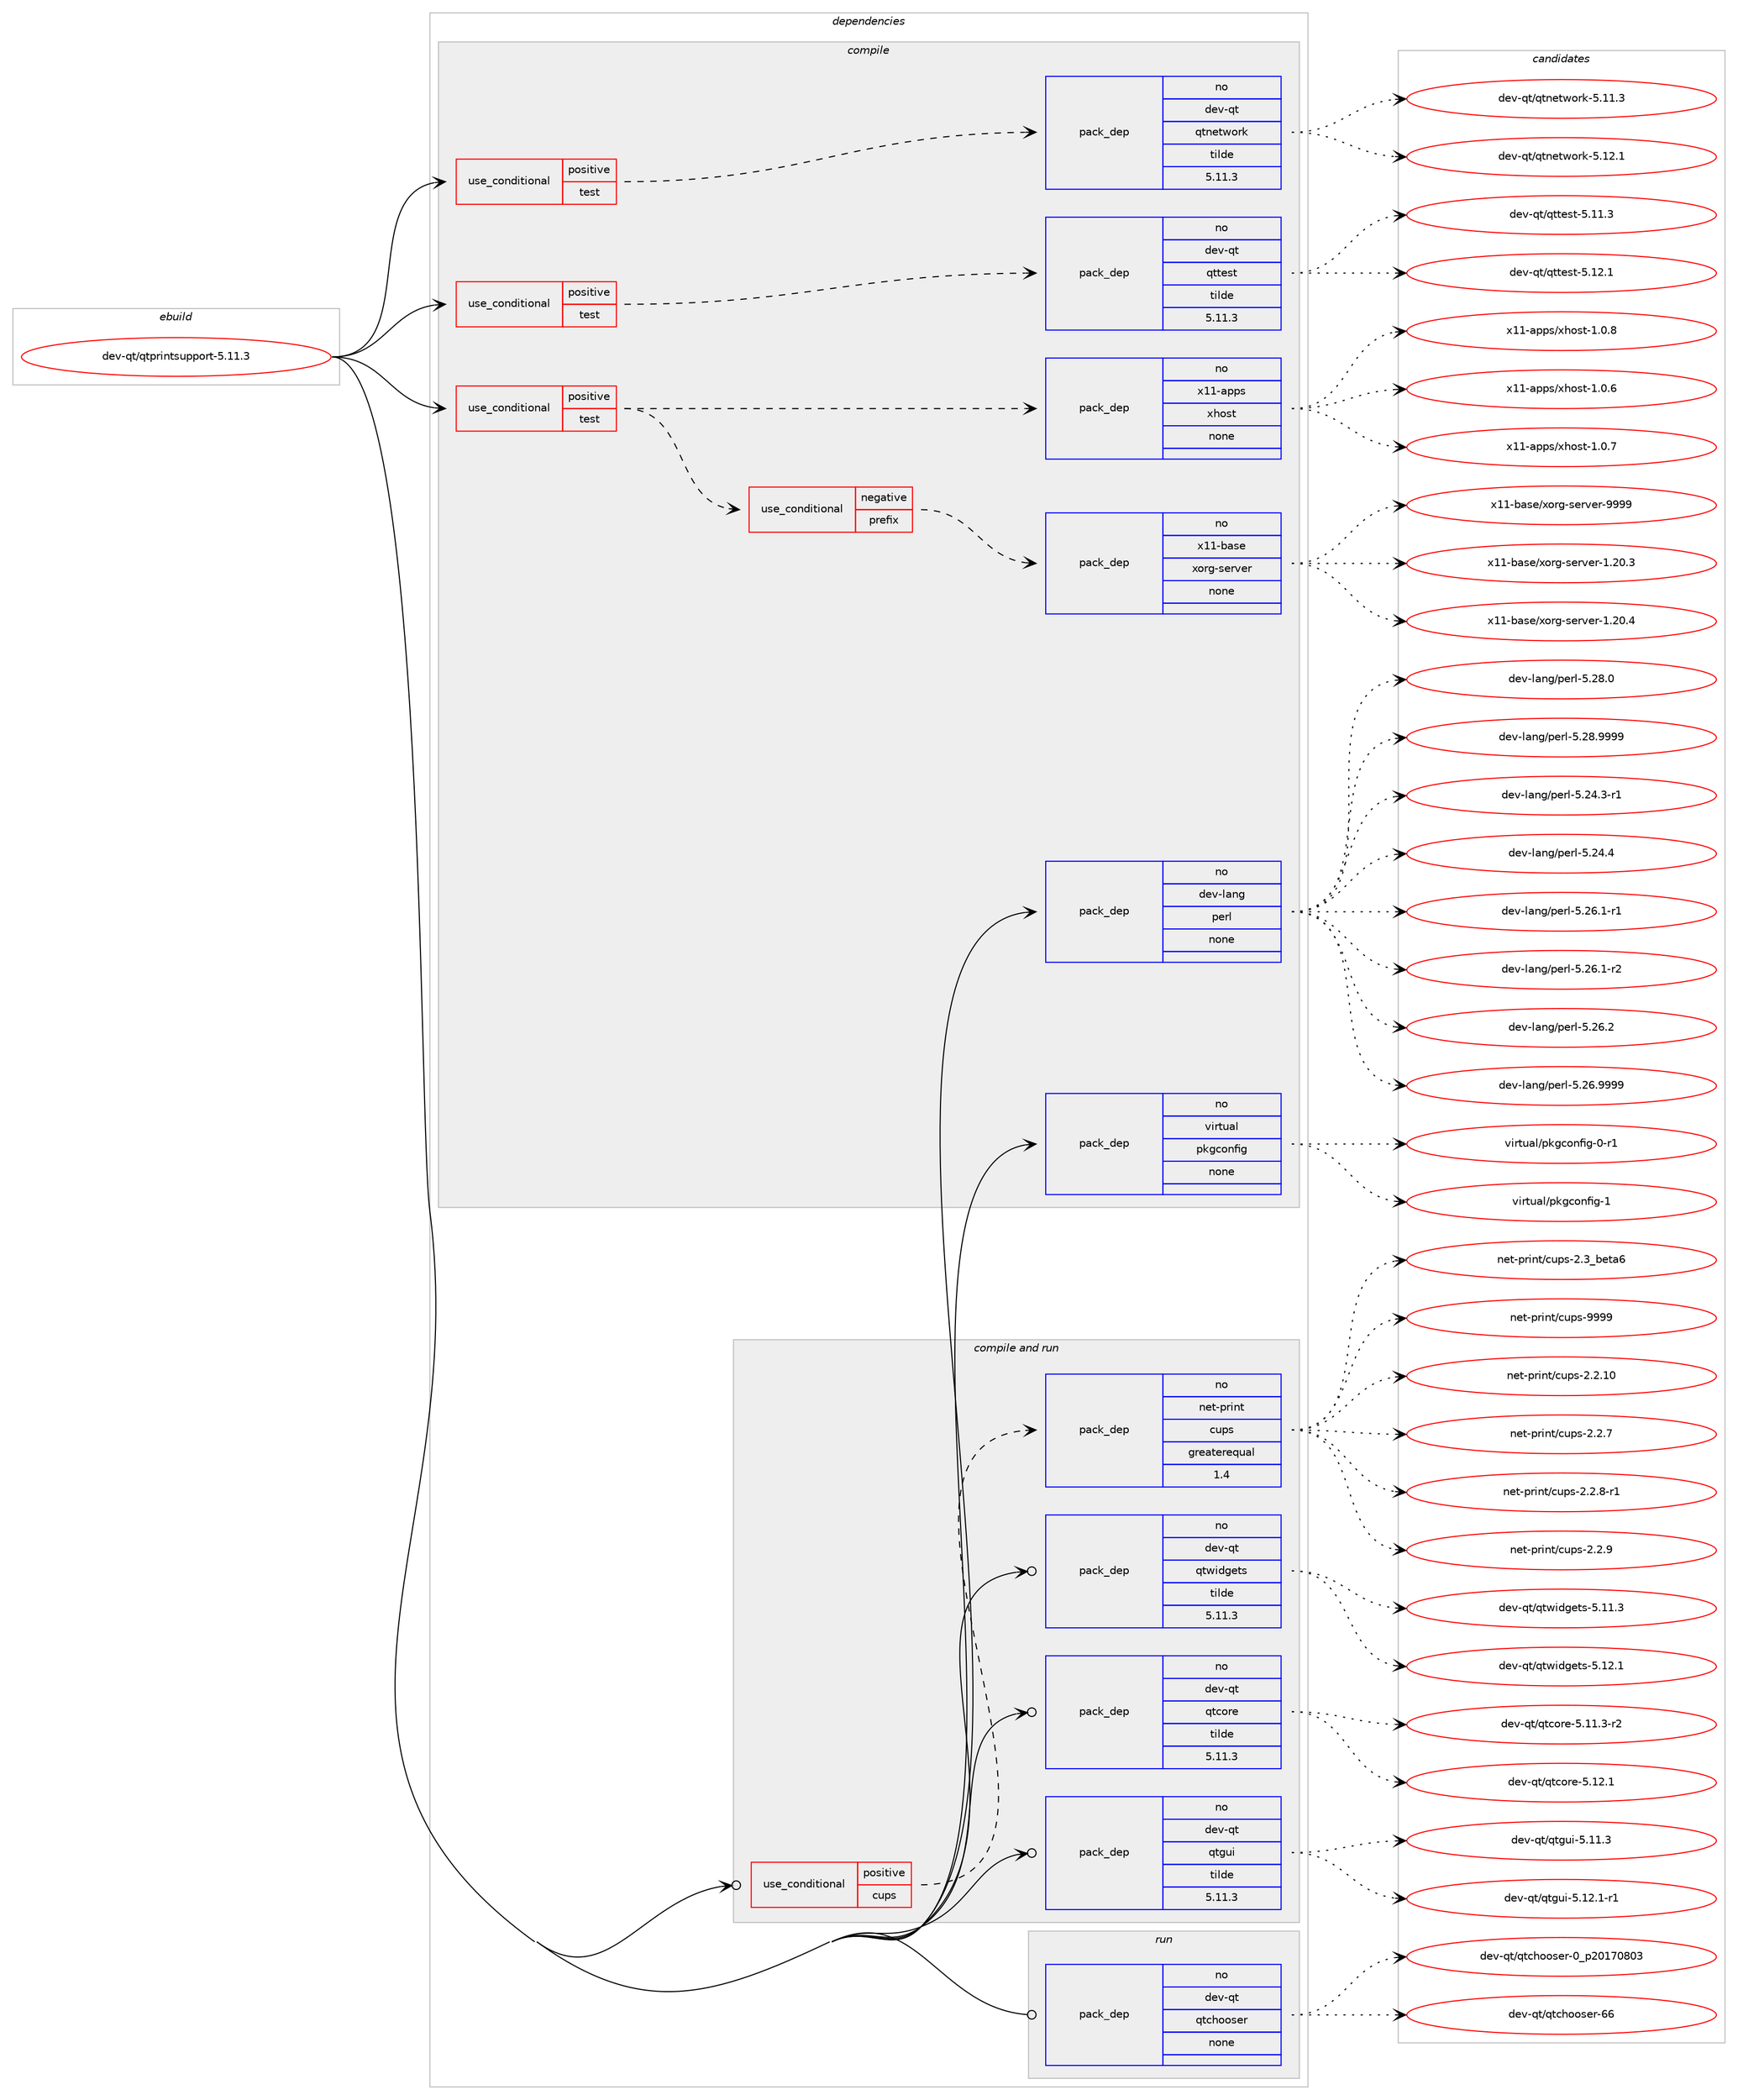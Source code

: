 digraph prolog {

# *************
# Graph options
# *************

newrank=true;
concentrate=true;
compound=true;
graph [rankdir=LR,fontname=Helvetica,fontsize=10,ranksep=1.5];#, ranksep=2.5, nodesep=0.2];
edge  [arrowhead=vee];
node  [fontname=Helvetica,fontsize=10];

# **********
# The ebuild
# **********

subgraph cluster_leftcol {
color=gray;
rank=same;
label=<<i>ebuild</i>>;
id [label="dev-qt/qtprintsupport-5.11.3", color=red, width=4, href="../dev-qt/qtprintsupport-5.11.3.svg"];
}

# ****************
# The dependencies
# ****************

subgraph cluster_midcol {
color=gray;
label=<<i>dependencies</i>>;
subgraph cluster_compile {
fillcolor="#eeeeee";
style=filled;
label=<<i>compile</i>>;
subgraph cond387638 {
dependency1450569 [label=<<TABLE BORDER="0" CELLBORDER="1" CELLSPACING="0" CELLPADDING="4"><TR><TD ROWSPAN="3" CELLPADDING="10">use_conditional</TD></TR><TR><TD>positive</TD></TR><TR><TD>test</TD></TR></TABLE>>, shape=none, color=red];
subgraph cond387639 {
dependency1450570 [label=<<TABLE BORDER="0" CELLBORDER="1" CELLSPACING="0" CELLPADDING="4"><TR><TD ROWSPAN="3" CELLPADDING="10">use_conditional</TD></TR><TR><TD>negative</TD></TR><TR><TD>prefix</TD></TR></TABLE>>, shape=none, color=red];
subgraph pack1039556 {
dependency1450571 [label=<<TABLE BORDER="0" CELLBORDER="1" CELLSPACING="0" CELLPADDING="4" WIDTH="220"><TR><TD ROWSPAN="6" CELLPADDING="30">pack_dep</TD></TR><TR><TD WIDTH="110">no</TD></TR><TR><TD>x11-base</TD></TR><TR><TD>xorg-server</TD></TR><TR><TD>none</TD></TR><TR><TD></TD></TR></TABLE>>, shape=none, color=blue];
}
dependency1450570:e -> dependency1450571:w [weight=20,style="dashed",arrowhead="vee"];
}
dependency1450569:e -> dependency1450570:w [weight=20,style="dashed",arrowhead="vee"];
subgraph pack1039557 {
dependency1450572 [label=<<TABLE BORDER="0" CELLBORDER="1" CELLSPACING="0" CELLPADDING="4" WIDTH="220"><TR><TD ROWSPAN="6" CELLPADDING="30">pack_dep</TD></TR><TR><TD WIDTH="110">no</TD></TR><TR><TD>x11-apps</TD></TR><TR><TD>xhost</TD></TR><TR><TD>none</TD></TR><TR><TD></TD></TR></TABLE>>, shape=none, color=blue];
}
dependency1450569:e -> dependency1450572:w [weight=20,style="dashed",arrowhead="vee"];
}
id:e -> dependency1450569:w [weight=20,style="solid",arrowhead="vee"];
subgraph cond387640 {
dependency1450573 [label=<<TABLE BORDER="0" CELLBORDER="1" CELLSPACING="0" CELLPADDING="4"><TR><TD ROWSPAN="3" CELLPADDING="10">use_conditional</TD></TR><TR><TD>positive</TD></TR><TR><TD>test</TD></TR></TABLE>>, shape=none, color=red];
subgraph pack1039558 {
dependency1450574 [label=<<TABLE BORDER="0" CELLBORDER="1" CELLSPACING="0" CELLPADDING="4" WIDTH="220"><TR><TD ROWSPAN="6" CELLPADDING="30">pack_dep</TD></TR><TR><TD WIDTH="110">no</TD></TR><TR><TD>dev-qt</TD></TR><TR><TD>qtnetwork</TD></TR><TR><TD>tilde</TD></TR><TR><TD>5.11.3</TD></TR></TABLE>>, shape=none, color=blue];
}
dependency1450573:e -> dependency1450574:w [weight=20,style="dashed",arrowhead="vee"];
}
id:e -> dependency1450573:w [weight=20,style="solid",arrowhead="vee"];
subgraph cond387641 {
dependency1450575 [label=<<TABLE BORDER="0" CELLBORDER="1" CELLSPACING="0" CELLPADDING="4"><TR><TD ROWSPAN="3" CELLPADDING="10">use_conditional</TD></TR><TR><TD>positive</TD></TR><TR><TD>test</TD></TR></TABLE>>, shape=none, color=red];
subgraph pack1039559 {
dependency1450576 [label=<<TABLE BORDER="0" CELLBORDER="1" CELLSPACING="0" CELLPADDING="4" WIDTH="220"><TR><TD ROWSPAN="6" CELLPADDING="30">pack_dep</TD></TR><TR><TD WIDTH="110">no</TD></TR><TR><TD>dev-qt</TD></TR><TR><TD>qttest</TD></TR><TR><TD>tilde</TD></TR><TR><TD>5.11.3</TD></TR></TABLE>>, shape=none, color=blue];
}
dependency1450575:e -> dependency1450576:w [weight=20,style="dashed",arrowhead="vee"];
}
id:e -> dependency1450575:w [weight=20,style="solid",arrowhead="vee"];
subgraph pack1039560 {
dependency1450577 [label=<<TABLE BORDER="0" CELLBORDER="1" CELLSPACING="0" CELLPADDING="4" WIDTH="220"><TR><TD ROWSPAN="6" CELLPADDING="30">pack_dep</TD></TR><TR><TD WIDTH="110">no</TD></TR><TR><TD>dev-lang</TD></TR><TR><TD>perl</TD></TR><TR><TD>none</TD></TR><TR><TD></TD></TR></TABLE>>, shape=none, color=blue];
}
id:e -> dependency1450577:w [weight=20,style="solid",arrowhead="vee"];
subgraph pack1039561 {
dependency1450578 [label=<<TABLE BORDER="0" CELLBORDER="1" CELLSPACING="0" CELLPADDING="4" WIDTH="220"><TR><TD ROWSPAN="6" CELLPADDING="30">pack_dep</TD></TR><TR><TD WIDTH="110">no</TD></TR><TR><TD>virtual</TD></TR><TR><TD>pkgconfig</TD></TR><TR><TD>none</TD></TR><TR><TD></TD></TR></TABLE>>, shape=none, color=blue];
}
id:e -> dependency1450578:w [weight=20,style="solid",arrowhead="vee"];
}
subgraph cluster_compileandrun {
fillcolor="#eeeeee";
style=filled;
label=<<i>compile and run</i>>;
subgraph cond387642 {
dependency1450579 [label=<<TABLE BORDER="0" CELLBORDER="1" CELLSPACING="0" CELLPADDING="4"><TR><TD ROWSPAN="3" CELLPADDING="10">use_conditional</TD></TR><TR><TD>positive</TD></TR><TR><TD>cups</TD></TR></TABLE>>, shape=none, color=red];
subgraph pack1039562 {
dependency1450580 [label=<<TABLE BORDER="0" CELLBORDER="1" CELLSPACING="0" CELLPADDING="4" WIDTH="220"><TR><TD ROWSPAN="6" CELLPADDING="30">pack_dep</TD></TR><TR><TD WIDTH="110">no</TD></TR><TR><TD>net-print</TD></TR><TR><TD>cups</TD></TR><TR><TD>greaterequal</TD></TR><TR><TD>1.4</TD></TR></TABLE>>, shape=none, color=blue];
}
dependency1450579:e -> dependency1450580:w [weight=20,style="dashed",arrowhead="vee"];
}
id:e -> dependency1450579:w [weight=20,style="solid",arrowhead="odotvee"];
subgraph pack1039563 {
dependency1450581 [label=<<TABLE BORDER="0" CELLBORDER="1" CELLSPACING="0" CELLPADDING="4" WIDTH="220"><TR><TD ROWSPAN="6" CELLPADDING="30">pack_dep</TD></TR><TR><TD WIDTH="110">no</TD></TR><TR><TD>dev-qt</TD></TR><TR><TD>qtcore</TD></TR><TR><TD>tilde</TD></TR><TR><TD>5.11.3</TD></TR></TABLE>>, shape=none, color=blue];
}
id:e -> dependency1450581:w [weight=20,style="solid",arrowhead="odotvee"];
subgraph pack1039564 {
dependency1450582 [label=<<TABLE BORDER="0" CELLBORDER="1" CELLSPACING="0" CELLPADDING="4" WIDTH="220"><TR><TD ROWSPAN="6" CELLPADDING="30">pack_dep</TD></TR><TR><TD WIDTH="110">no</TD></TR><TR><TD>dev-qt</TD></TR><TR><TD>qtgui</TD></TR><TR><TD>tilde</TD></TR><TR><TD>5.11.3</TD></TR></TABLE>>, shape=none, color=blue];
}
id:e -> dependency1450582:w [weight=20,style="solid",arrowhead="odotvee"];
subgraph pack1039565 {
dependency1450583 [label=<<TABLE BORDER="0" CELLBORDER="1" CELLSPACING="0" CELLPADDING="4" WIDTH="220"><TR><TD ROWSPAN="6" CELLPADDING="30">pack_dep</TD></TR><TR><TD WIDTH="110">no</TD></TR><TR><TD>dev-qt</TD></TR><TR><TD>qtwidgets</TD></TR><TR><TD>tilde</TD></TR><TR><TD>5.11.3</TD></TR></TABLE>>, shape=none, color=blue];
}
id:e -> dependency1450583:w [weight=20,style="solid",arrowhead="odotvee"];
}
subgraph cluster_run {
fillcolor="#eeeeee";
style=filled;
label=<<i>run</i>>;
subgraph pack1039566 {
dependency1450584 [label=<<TABLE BORDER="0" CELLBORDER="1" CELLSPACING="0" CELLPADDING="4" WIDTH="220"><TR><TD ROWSPAN="6" CELLPADDING="30">pack_dep</TD></TR><TR><TD WIDTH="110">no</TD></TR><TR><TD>dev-qt</TD></TR><TR><TD>qtchooser</TD></TR><TR><TD>none</TD></TR><TR><TD></TD></TR></TABLE>>, shape=none, color=blue];
}
id:e -> dependency1450584:w [weight=20,style="solid",arrowhead="odot"];
}
}

# **************
# The candidates
# **************

subgraph cluster_choices {
rank=same;
color=gray;
label=<<i>candidates</i>>;

subgraph choice1039556 {
color=black;
nodesep=1;
choice1204949459897115101471201111141034511510111411810111445494650484651 [label="x11-base/xorg-server-1.20.3", color=red, width=4,href="../x11-base/xorg-server-1.20.3.svg"];
choice1204949459897115101471201111141034511510111411810111445494650484652 [label="x11-base/xorg-server-1.20.4", color=red, width=4,href="../x11-base/xorg-server-1.20.4.svg"];
choice120494945989711510147120111114103451151011141181011144557575757 [label="x11-base/xorg-server-9999", color=red, width=4,href="../x11-base/xorg-server-9999.svg"];
dependency1450571:e -> choice1204949459897115101471201111141034511510111411810111445494650484651:w [style=dotted,weight="100"];
dependency1450571:e -> choice1204949459897115101471201111141034511510111411810111445494650484652:w [style=dotted,weight="100"];
dependency1450571:e -> choice120494945989711510147120111114103451151011141181011144557575757:w [style=dotted,weight="100"];
}
subgraph choice1039557 {
color=black;
nodesep=1;
choice1204949459711211211547120104111115116454946484654 [label="x11-apps/xhost-1.0.6", color=red, width=4,href="../x11-apps/xhost-1.0.6.svg"];
choice1204949459711211211547120104111115116454946484655 [label="x11-apps/xhost-1.0.7", color=red, width=4,href="../x11-apps/xhost-1.0.7.svg"];
choice1204949459711211211547120104111115116454946484656 [label="x11-apps/xhost-1.0.8", color=red, width=4,href="../x11-apps/xhost-1.0.8.svg"];
dependency1450572:e -> choice1204949459711211211547120104111115116454946484654:w [style=dotted,weight="100"];
dependency1450572:e -> choice1204949459711211211547120104111115116454946484655:w [style=dotted,weight="100"];
dependency1450572:e -> choice1204949459711211211547120104111115116454946484656:w [style=dotted,weight="100"];
}
subgraph choice1039558 {
color=black;
nodesep=1;
choice100101118451131164711311611010111611911111410745534649494651 [label="dev-qt/qtnetwork-5.11.3", color=red, width=4,href="../dev-qt/qtnetwork-5.11.3.svg"];
choice100101118451131164711311611010111611911111410745534649504649 [label="dev-qt/qtnetwork-5.12.1", color=red, width=4,href="../dev-qt/qtnetwork-5.12.1.svg"];
dependency1450574:e -> choice100101118451131164711311611010111611911111410745534649494651:w [style=dotted,weight="100"];
dependency1450574:e -> choice100101118451131164711311611010111611911111410745534649504649:w [style=dotted,weight="100"];
}
subgraph choice1039559 {
color=black;
nodesep=1;
choice100101118451131164711311611610111511645534649494651 [label="dev-qt/qttest-5.11.3", color=red, width=4,href="../dev-qt/qttest-5.11.3.svg"];
choice100101118451131164711311611610111511645534649504649 [label="dev-qt/qttest-5.12.1", color=red, width=4,href="../dev-qt/qttest-5.12.1.svg"];
dependency1450576:e -> choice100101118451131164711311611610111511645534649494651:w [style=dotted,weight="100"];
dependency1450576:e -> choice100101118451131164711311611610111511645534649504649:w [style=dotted,weight="100"];
}
subgraph choice1039560 {
color=black;
nodesep=1;
choice100101118451089711010347112101114108455346505246514511449 [label="dev-lang/perl-5.24.3-r1", color=red, width=4,href="../dev-lang/perl-5.24.3-r1.svg"];
choice10010111845108971101034711210111410845534650524652 [label="dev-lang/perl-5.24.4", color=red, width=4,href="../dev-lang/perl-5.24.4.svg"];
choice100101118451089711010347112101114108455346505446494511449 [label="dev-lang/perl-5.26.1-r1", color=red, width=4,href="../dev-lang/perl-5.26.1-r1.svg"];
choice100101118451089711010347112101114108455346505446494511450 [label="dev-lang/perl-5.26.1-r2", color=red, width=4,href="../dev-lang/perl-5.26.1-r2.svg"];
choice10010111845108971101034711210111410845534650544650 [label="dev-lang/perl-5.26.2", color=red, width=4,href="../dev-lang/perl-5.26.2.svg"];
choice10010111845108971101034711210111410845534650544657575757 [label="dev-lang/perl-5.26.9999", color=red, width=4,href="../dev-lang/perl-5.26.9999.svg"];
choice10010111845108971101034711210111410845534650564648 [label="dev-lang/perl-5.28.0", color=red, width=4,href="../dev-lang/perl-5.28.0.svg"];
choice10010111845108971101034711210111410845534650564657575757 [label="dev-lang/perl-5.28.9999", color=red, width=4,href="../dev-lang/perl-5.28.9999.svg"];
dependency1450577:e -> choice100101118451089711010347112101114108455346505246514511449:w [style=dotted,weight="100"];
dependency1450577:e -> choice10010111845108971101034711210111410845534650524652:w [style=dotted,weight="100"];
dependency1450577:e -> choice100101118451089711010347112101114108455346505446494511449:w [style=dotted,weight="100"];
dependency1450577:e -> choice100101118451089711010347112101114108455346505446494511450:w [style=dotted,weight="100"];
dependency1450577:e -> choice10010111845108971101034711210111410845534650544650:w [style=dotted,weight="100"];
dependency1450577:e -> choice10010111845108971101034711210111410845534650544657575757:w [style=dotted,weight="100"];
dependency1450577:e -> choice10010111845108971101034711210111410845534650564648:w [style=dotted,weight="100"];
dependency1450577:e -> choice10010111845108971101034711210111410845534650564657575757:w [style=dotted,weight="100"];
}
subgraph choice1039561 {
color=black;
nodesep=1;
choice11810511411611797108471121071039911111010210510345484511449 [label="virtual/pkgconfig-0-r1", color=red, width=4,href="../virtual/pkgconfig-0-r1.svg"];
choice1181051141161179710847112107103991111101021051034549 [label="virtual/pkgconfig-1", color=red, width=4,href="../virtual/pkgconfig-1.svg"];
dependency1450578:e -> choice11810511411611797108471121071039911111010210510345484511449:w [style=dotted,weight="100"];
dependency1450578:e -> choice1181051141161179710847112107103991111101021051034549:w [style=dotted,weight="100"];
}
subgraph choice1039562 {
color=black;
nodesep=1;
choice11010111645112114105110116479911711211545504650464948 [label="net-print/cups-2.2.10", color=red, width=4,href="../net-print/cups-2.2.10.svg"];
choice110101116451121141051101164799117112115455046504655 [label="net-print/cups-2.2.7", color=red, width=4,href="../net-print/cups-2.2.7.svg"];
choice1101011164511211410511011647991171121154550465046564511449 [label="net-print/cups-2.2.8-r1", color=red, width=4,href="../net-print/cups-2.2.8-r1.svg"];
choice110101116451121141051101164799117112115455046504657 [label="net-print/cups-2.2.9", color=red, width=4,href="../net-print/cups-2.2.9.svg"];
choice1101011164511211410511011647991171121154550465195981011169754 [label="net-print/cups-2.3_beta6", color=red, width=4,href="../net-print/cups-2.3_beta6.svg"];
choice1101011164511211410511011647991171121154557575757 [label="net-print/cups-9999", color=red, width=4,href="../net-print/cups-9999.svg"];
dependency1450580:e -> choice11010111645112114105110116479911711211545504650464948:w [style=dotted,weight="100"];
dependency1450580:e -> choice110101116451121141051101164799117112115455046504655:w [style=dotted,weight="100"];
dependency1450580:e -> choice1101011164511211410511011647991171121154550465046564511449:w [style=dotted,weight="100"];
dependency1450580:e -> choice110101116451121141051101164799117112115455046504657:w [style=dotted,weight="100"];
dependency1450580:e -> choice1101011164511211410511011647991171121154550465195981011169754:w [style=dotted,weight="100"];
dependency1450580:e -> choice1101011164511211410511011647991171121154557575757:w [style=dotted,weight="100"];
}
subgraph choice1039563 {
color=black;
nodesep=1;
choice100101118451131164711311699111114101455346494946514511450 [label="dev-qt/qtcore-5.11.3-r2", color=red, width=4,href="../dev-qt/qtcore-5.11.3-r2.svg"];
choice10010111845113116471131169911111410145534649504649 [label="dev-qt/qtcore-5.12.1", color=red, width=4,href="../dev-qt/qtcore-5.12.1.svg"];
dependency1450581:e -> choice100101118451131164711311699111114101455346494946514511450:w [style=dotted,weight="100"];
dependency1450581:e -> choice10010111845113116471131169911111410145534649504649:w [style=dotted,weight="100"];
}
subgraph choice1039564 {
color=black;
nodesep=1;
choice100101118451131164711311610311710545534649494651 [label="dev-qt/qtgui-5.11.3", color=red, width=4,href="../dev-qt/qtgui-5.11.3.svg"];
choice1001011184511311647113116103117105455346495046494511449 [label="dev-qt/qtgui-5.12.1-r1", color=red, width=4,href="../dev-qt/qtgui-5.12.1-r1.svg"];
dependency1450582:e -> choice100101118451131164711311610311710545534649494651:w [style=dotted,weight="100"];
dependency1450582:e -> choice1001011184511311647113116103117105455346495046494511449:w [style=dotted,weight="100"];
}
subgraph choice1039565 {
color=black;
nodesep=1;
choice100101118451131164711311611910510010310111611545534649494651 [label="dev-qt/qtwidgets-5.11.3", color=red, width=4,href="../dev-qt/qtwidgets-5.11.3.svg"];
choice100101118451131164711311611910510010310111611545534649504649 [label="dev-qt/qtwidgets-5.12.1", color=red, width=4,href="../dev-qt/qtwidgets-5.12.1.svg"];
dependency1450583:e -> choice100101118451131164711311611910510010310111611545534649494651:w [style=dotted,weight="100"];
dependency1450583:e -> choice100101118451131164711311611910510010310111611545534649504649:w [style=dotted,weight="100"];
}
subgraph choice1039566 {
color=black;
nodesep=1;
choice1001011184511311647113116991041111111151011144548951125048495548564851 [label="dev-qt/qtchooser-0_p20170803", color=red, width=4,href="../dev-qt/qtchooser-0_p20170803.svg"];
choice100101118451131164711311699104111111115101114455454 [label="dev-qt/qtchooser-66", color=red, width=4,href="../dev-qt/qtchooser-66.svg"];
dependency1450584:e -> choice1001011184511311647113116991041111111151011144548951125048495548564851:w [style=dotted,weight="100"];
dependency1450584:e -> choice100101118451131164711311699104111111115101114455454:w [style=dotted,weight="100"];
}
}

}
